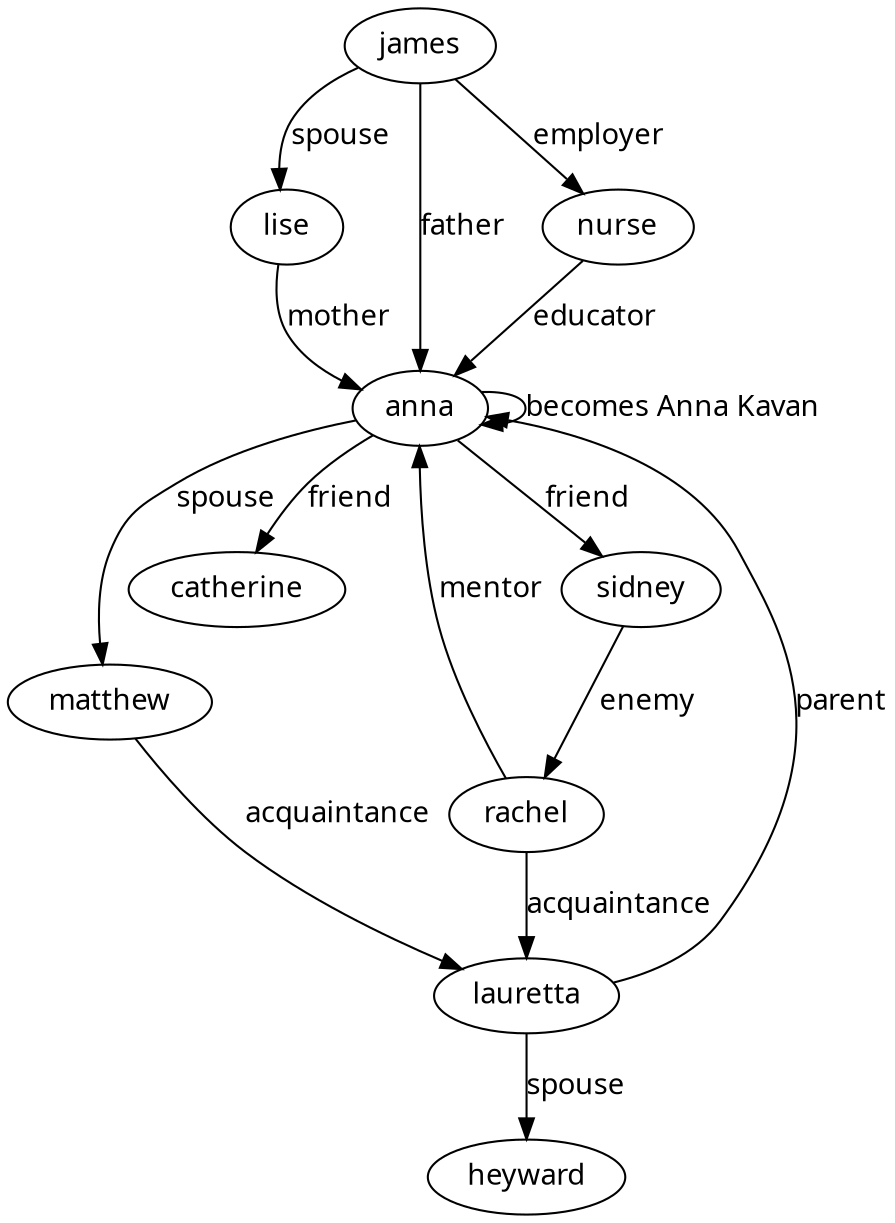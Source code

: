 digraph {
    node [fontname="Karla"]
    edge [fontname="Karla"]

    james -> lise [label=spouse]
    james -> anna [label=father]
    lise -> anna [label=mother]


    james -> nurse [label=employer]
    nurse -> anna [label=educator]


    lauretta -> anna [label=parent]
    lauretta -> heyward [label=spouse]


    rachel -> lauretta [label=acquaintance]
    rachel -> anna  [label=mentor]
    anna   -> sidney [label=friend]
    sidney -> rachel [label=enemy]
    anna   -> catherine [label=friend]

    matthew -> lauretta [label=acquaintance]
    anna    -> matthew [label=spouse]
    anna    -> anna [label="becomes Anna Kavan"]
}
